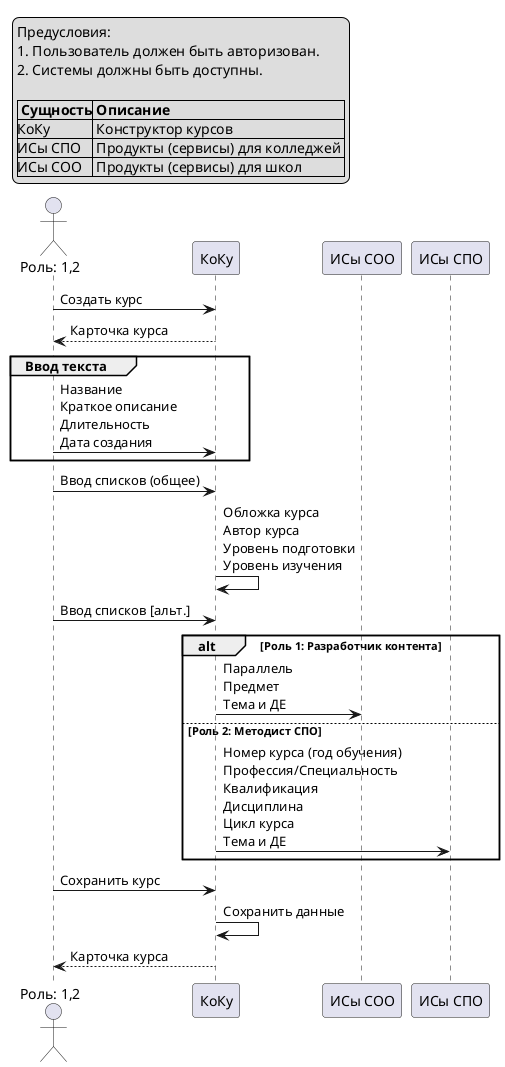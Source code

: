 @startuml
'title Сценарий "Заполнение карточки курса"
legend top left
Предусловия:
1. Пользователь должен быть авторизован.
2. Системы должны быть доступны.

|= Сущность|= Описание |
|КоКу| Конструктор курсов |
|ИСы СПО| Продукты (сервисы) для колледжей |
|ИСы СОО| Продукты (сервисы) для школ |
endlegend

actor "Роль: 1,2" as User
participant "КоКу" as KK
participant "ИСы СОО" as SaaS_SOO
participant "ИСы СПО" as SaaS_SPO

User -> KK : Создать курс
KK --> User : Карточка курса
group Ввод текста
User -> KK : Название\nКраткое описание\nДлительность\nДата создания
end group 
User -> KK : Ввод списков (общее)
KK -> KK: Обложка курса\nАвтор курса\nУровень подготовки\nУровень изучения
User -> KK : Ввод списков [альт.]
alt Роль 1: Разработчик контента
KK -> SaaS_SOO : Параллель\nПредмет\nТема и ДЕ
else Роль 2: Методист СПО
KK -> SaaS_SPO : Номер курса (год обучения)\nПрофессия/Специальность\nКвалификация\nДисциплина\nЦикл курса\nТема и ДЕ
end alt
User -> KK : Сохранить курс
KK -> KK: Сохранить данные
KK --> User : Карточка курса
@enduml
